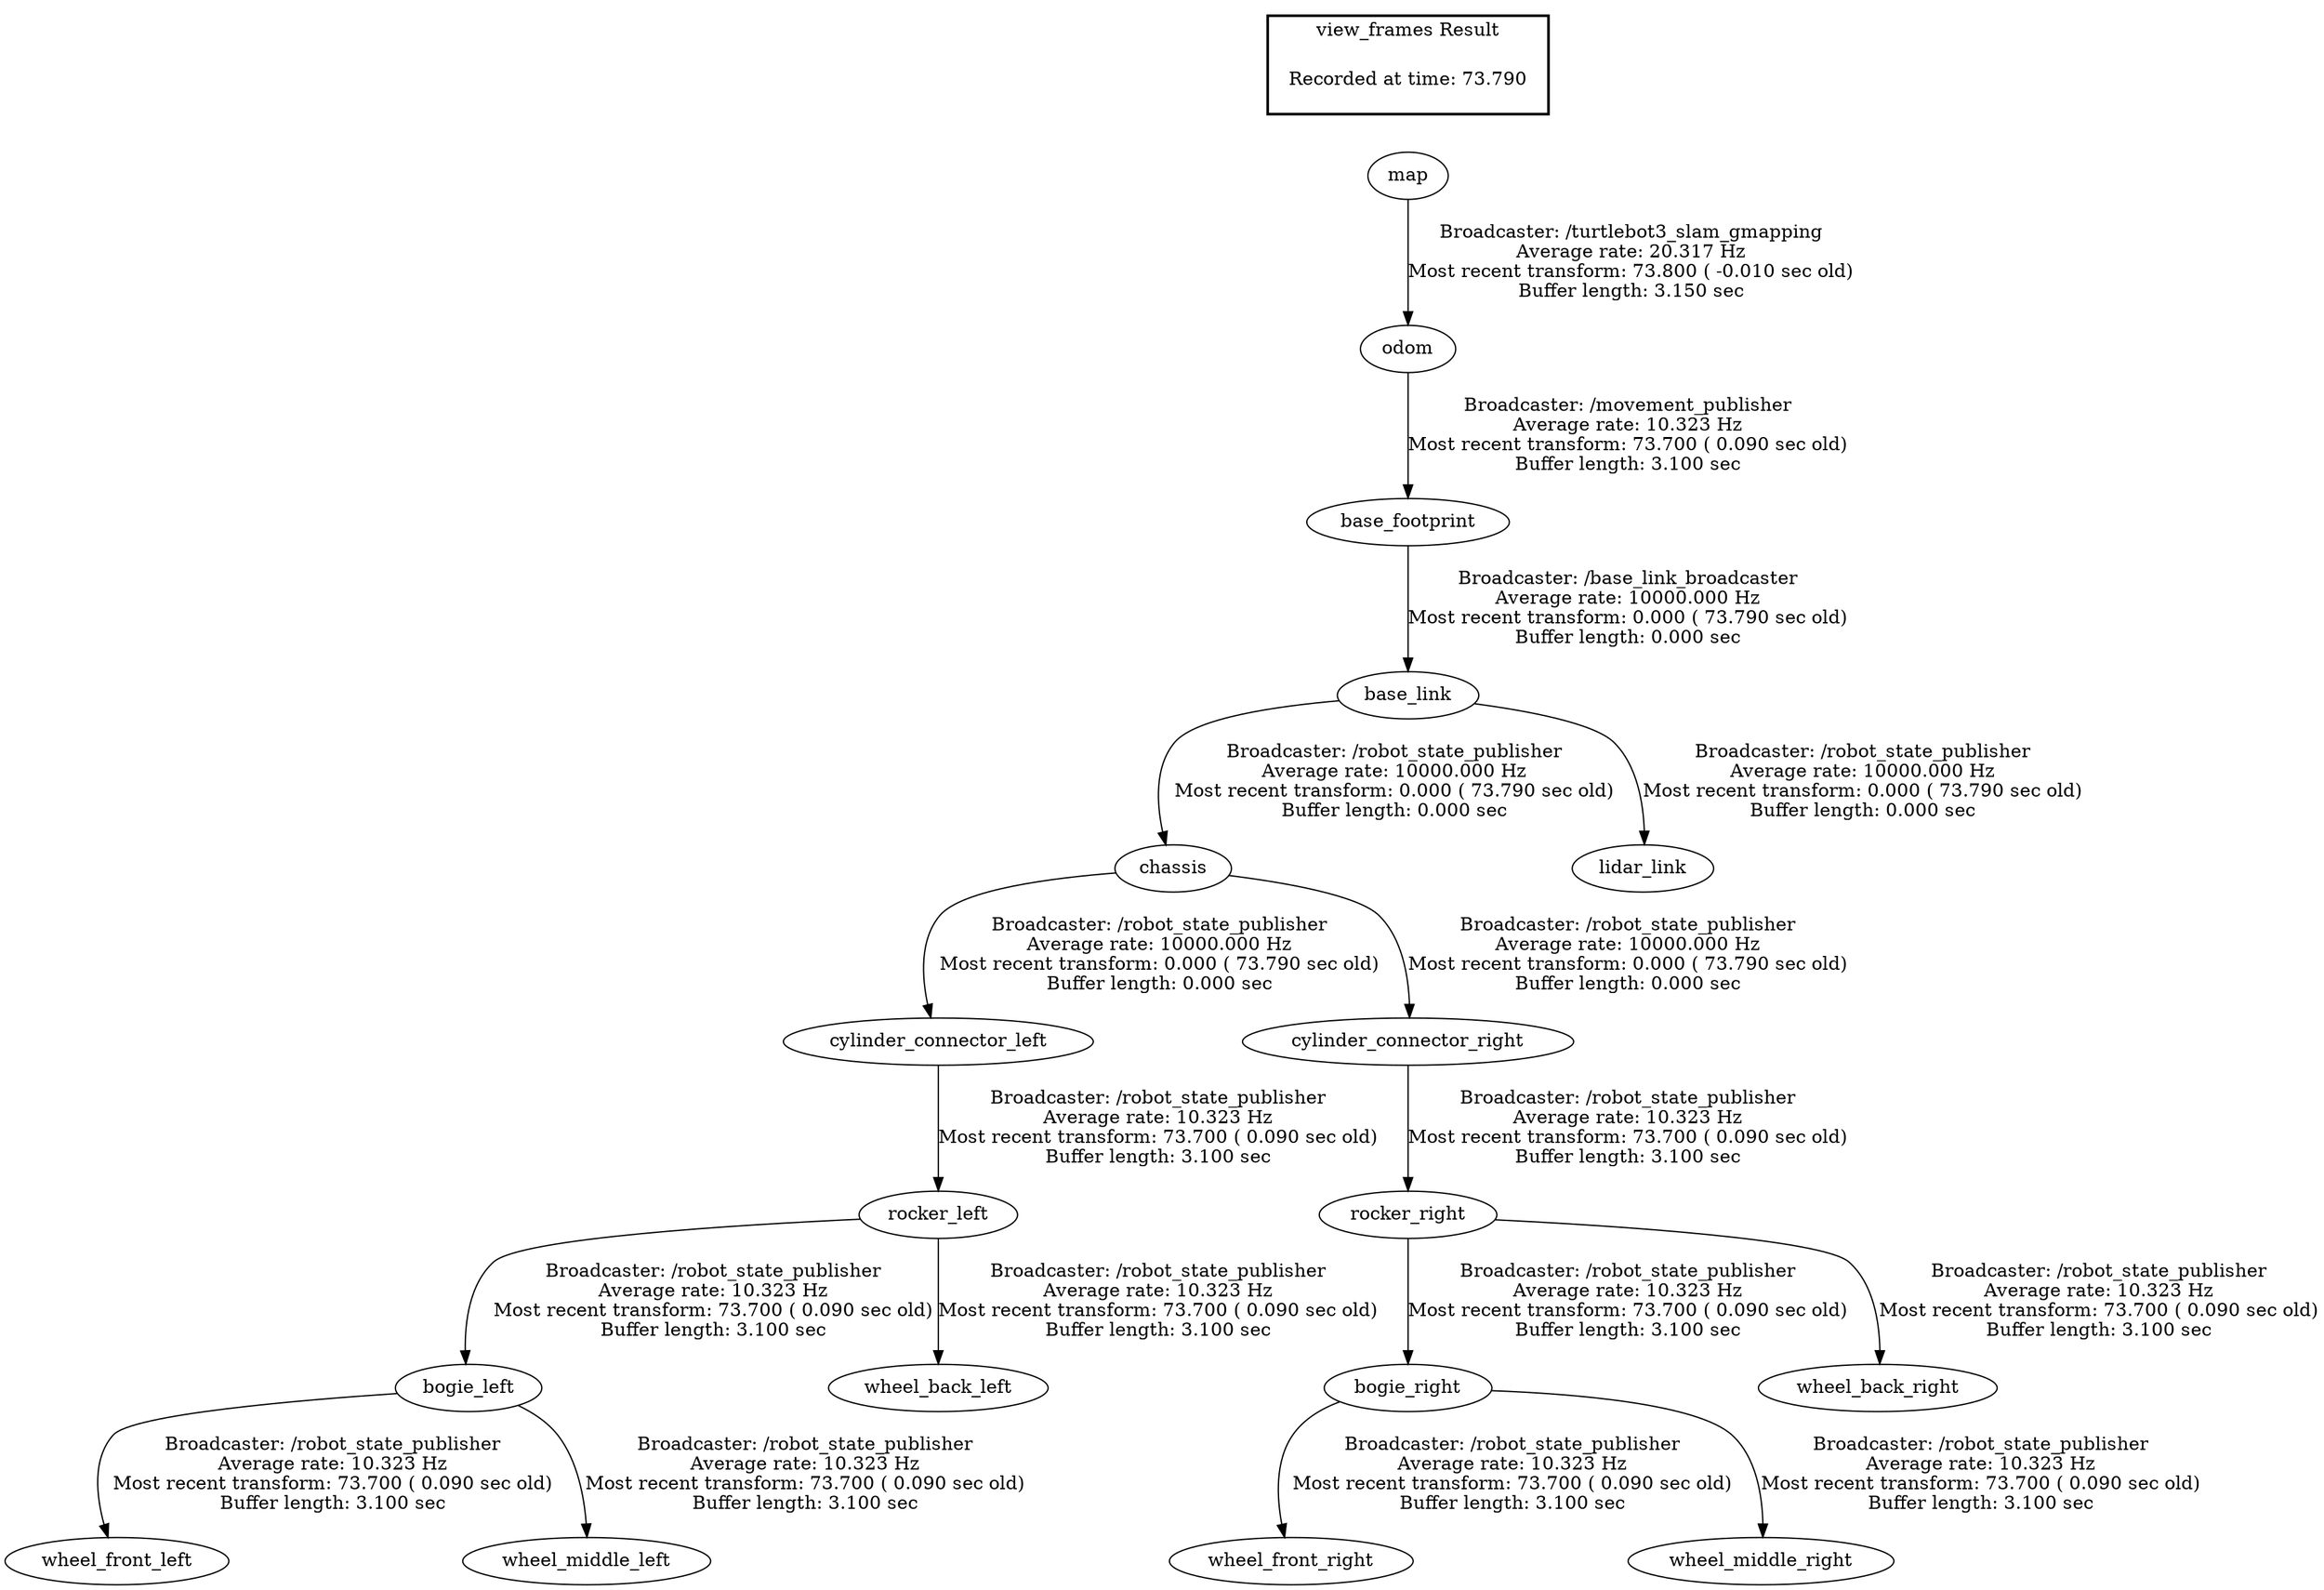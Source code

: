 digraph G {
"base_footprint" -> "base_link"[label="Broadcaster: /base_link_broadcaster\nAverage rate: 10000.000 Hz\nMost recent transform: 0.000 ( 73.790 sec old)\nBuffer length: 0.000 sec\n"];
"odom" -> "base_footprint"[label="Broadcaster: /movement_publisher\nAverage rate: 10.323 Hz\nMost recent transform: 73.700 ( 0.090 sec old)\nBuffer length: 3.100 sec\n"];
"base_link" -> "chassis"[label="Broadcaster: /robot_state_publisher\nAverage rate: 10000.000 Hz\nMost recent transform: 0.000 ( 73.790 sec old)\nBuffer length: 0.000 sec\n"];
"chassis" -> "cylinder_connector_left"[label="Broadcaster: /robot_state_publisher\nAverage rate: 10000.000 Hz\nMost recent transform: 0.000 ( 73.790 sec old)\nBuffer length: 0.000 sec\n"];
"chassis" -> "cylinder_connector_right"[label="Broadcaster: /robot_state_publisher\nAverage rate: 10000.000 Hz\nMost recent transform: 0.000 ( 73.790 sec old)\nBuffer length: 0.000 sec\n"];
"base_link" -> "lidar_link"[label="Broadcaster: /robot_state_publisher\nAverage rate: 10000.000 Hz\nMost recent transform: 0.000 ( 73.790 sec old)\nBuffer length: 0.000 sec\n"];
"map" -> "odom"[label="Broadcaster: /turtlebot3_slam_gmapping\nAverage rate: 20.317 Hz\nMost recent transform: 73.800 ( -0.010 sec old)\nBuffer length: 3.150 sec\n"];
"cylinder_connector_left" -> "rocker_left"[label="Broadcaster: /robot_state_publisher\nAverage rate: 10.323 Hz\nMost recent transform: 73.700 ( 0.090 sec old)\nBuffer length: 3.100 sec\n"];
"cylinder_connector_right" -> "rocker_right"[label="Broadcaster: /robot_state_publisher\nAverage rate: 10.323 Hz\nMost recent transform: 73.700 ( 0.090 sec old)\nBuffer length: 3.100 sec\n"];
"rocker_left" -> "bogie_left"[label="Broadcaster: /robot_state_publisher\nAverage rate: 10.323 Hz\nMost recent transform: 73.700 ( 0.090 sec old)\nBuffer length: 3.100 sec\n"];
"rocker_right" -> "bogie_right"[label="Broadcaster: /robot_state_publisher\nAverage rate: 10.323 Hz\nMost recent transform: 73.700 ( 0.090 sec old)\nBuffer length: 3.100 sec\n"];
"rocker_left" -> "wheel_back_left"[label="Broadcaster: /robot_state_publisher\nAverage rate: 10.323 Hz\nMost recent transform: 73.700 ( 0.090 sec old)\nBuffer length: 3.100 sec\n"];
"rocker_right" -> "wheel_back_right"[label="Broadcaster: /robot_state_publisher\nAverage rate: 10.323 Hz\nMost recent transform: 73.700 ( 0.090 sec old)\nBuffer length: 3.100 sec\n"];
"bogie_left" -> "wheel_front_left"[label="Broadcaster: /robot_state_publisher\nAverage rate: 10.323 Hz\nMost recent transform: 73.700 ( 0.090 sec old)\nBuffer length: 3.100 sec\n"];
"bogie_right" -> "wheel_front_right"[label="Broadcaster: /robot_state_publisher\nAverage rate: 10.323 Hz\nMost recent transform: 73.700 ( 0.090 sec old)\nBuffer length: 3.100 sec\n"];
"bogie_left" -> "wheel_middle_left"[label="Broadcaster: /robot_state_publisher\nAverage rate: 10.323 Hz\nMost recent transform: 73.700 ( 0.090 sec old)\nBuffer length: 3.100 sec\n"];
"bogie_right" -> "wheel_middle_right"[label="Broadcaster: /robot_state_publisher\nAverage rate: 10.323 Hz\nMost recent transform: 73.700 ( 0.090 sec old)\nBuffer length: 3.100 sec\n"];
edge [style=invis];
 subgraph cluster_legend { style=bold; color=black; label ="view_frames Result";
"Recorded at time: 73.790"[ shape=plaintext ] ;
 }->"map";
}